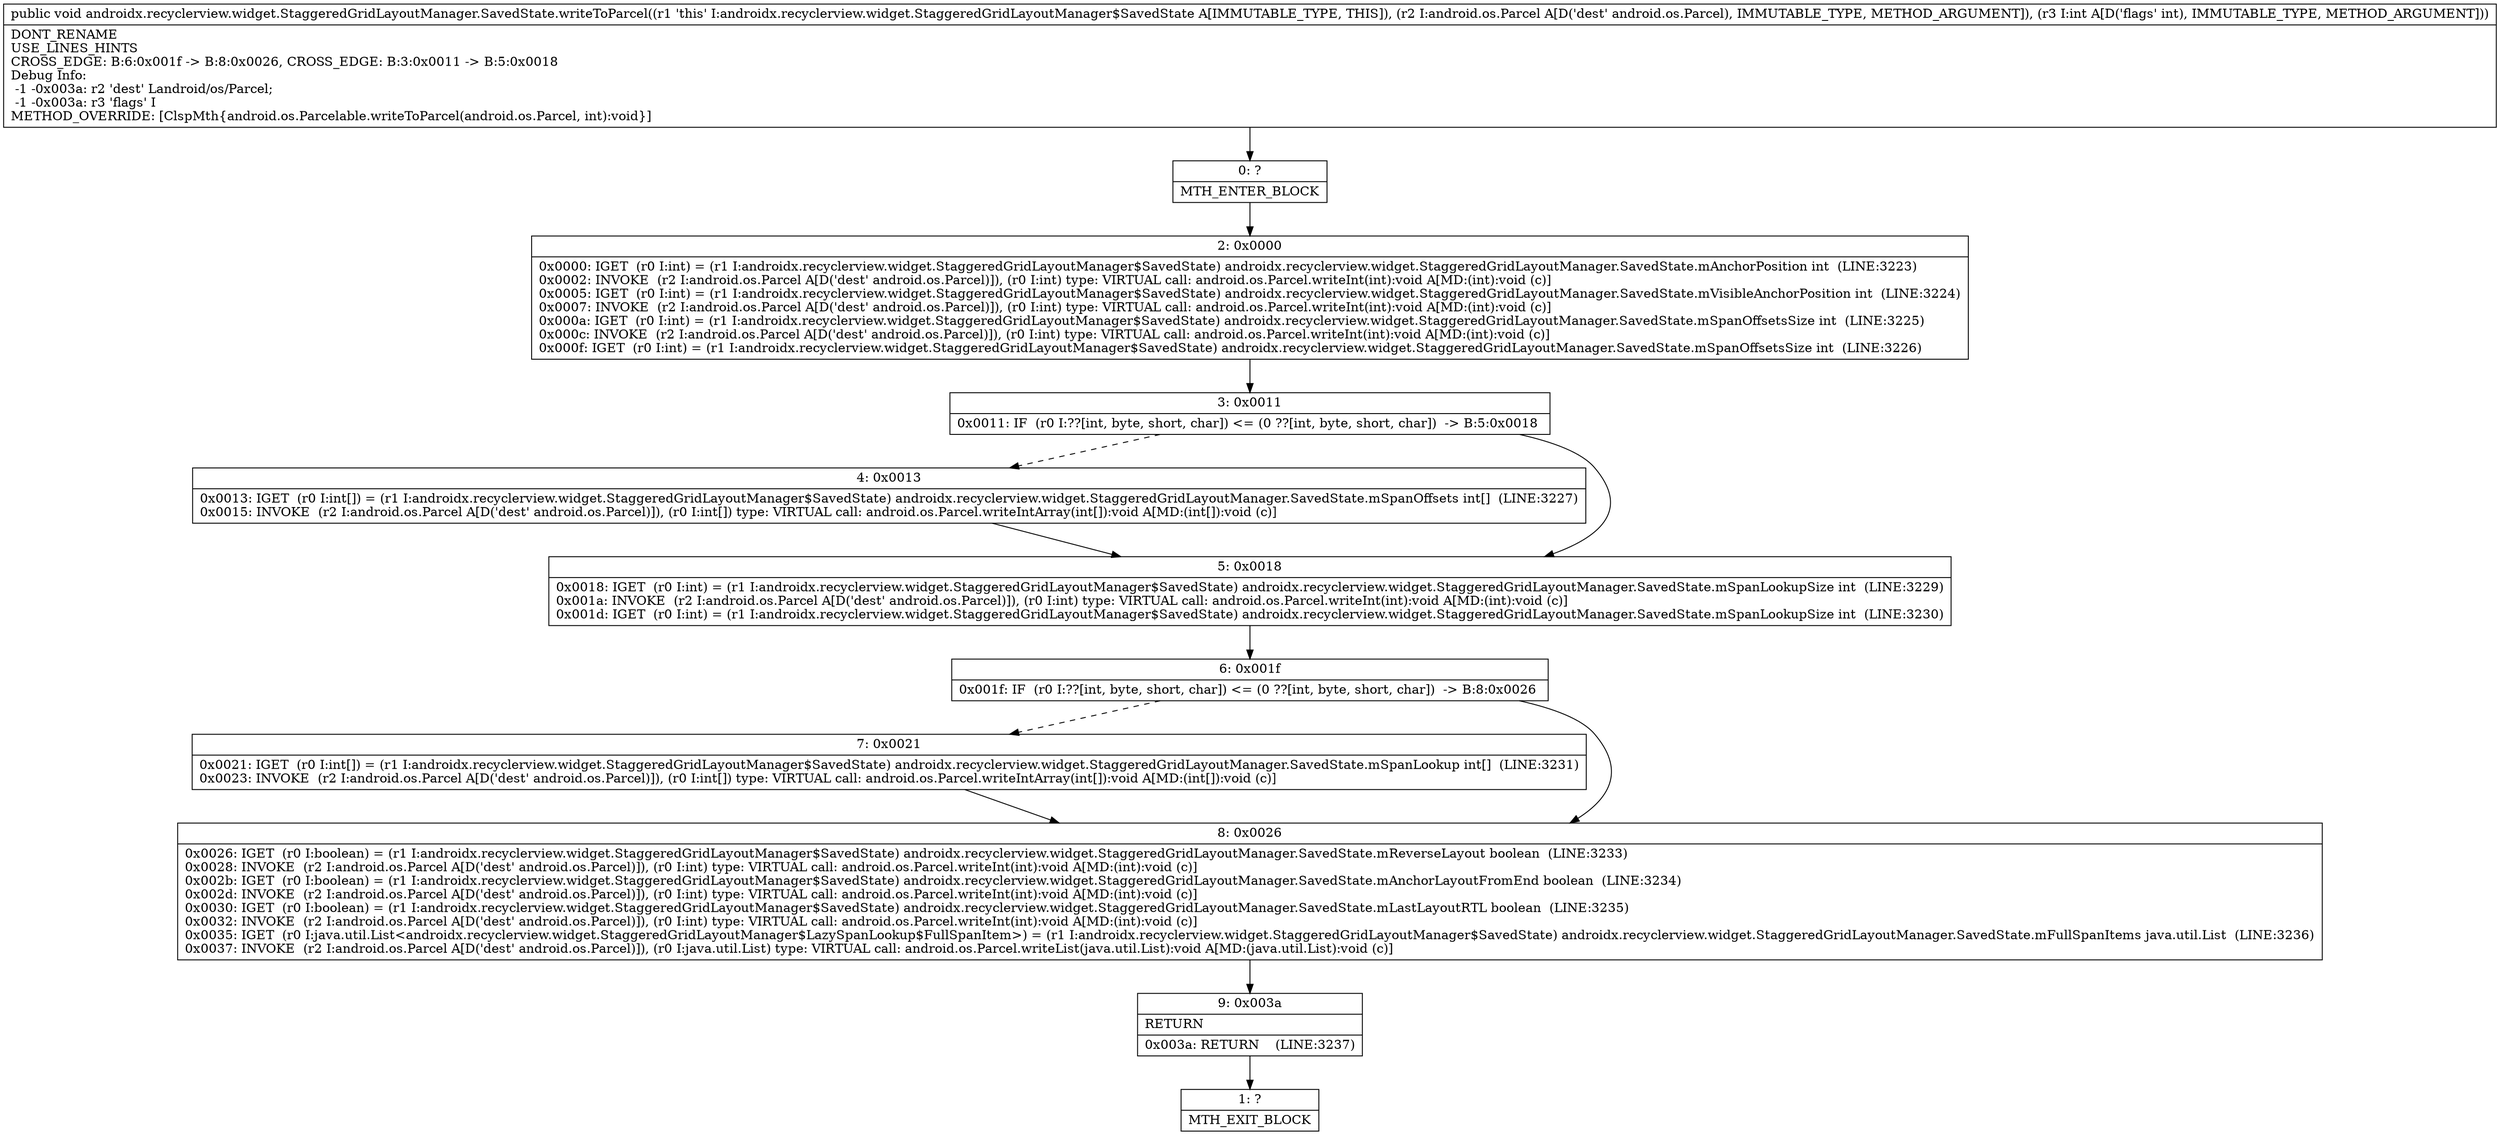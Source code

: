 digraph "CFG forandroidx.recyclerview.widget.StaggeredGridLayoutManager.SavedState.writeToParcel(Landroid\/os\/Parcel;I)V" {
Node_0 [shape=record,label="{0\:\ ?|MTH_ENTER_BLOCK\l}"];
Node_2 [shape=record,label="{2\:\ 0x0000|0x0000: IGET  (r0 I:int) = (r1 I:androidx.recyclerview.widget.StaggeredGridLayoutManager$SavedState) androidx.recyclerview.widget.StaggeredGridLayoutManager.SavedState.mAnchorPosition int  (LINE:3223)\l0x0002: INVOKE  (r2 I:android.os.Parcel A[D('dest' android.os.Parcel)]), (r0 I:int) type: VIRTUAL call: android.os.Parcel.writeInt(int):void A[MD:(int):void (c)]\l0x0005: IGET  (r0 I:int) = (r1 I:androidx.recyclerview.widget.StaggeredGridLayoutManager$SavedState) androidx.recyclerview.widget.StaggeredGridLayoutManager.SavedState.mVisibleAnchorPosition int  (LINE:3224)\l0x0007: INVOKE  (r2 I:android.os.Parcel A[D('dest' android.os.Parcel)]), (r0 I:int) type: VIRTUAL call: android.os.Parcel.writeInt(int):void A[MD:(int):void (c)]\l0x000a: IGET  (r0 I:int) = (r1 I:androidx.recyclerview.widget.StaggeredGridLayoutManager$SavedState) androidx.recyclerview.widget.StaggeredGridLayoutManager.SavedState.mSpanOffsetsSize int  (LINE:3225)\l0x000c: INVOKE  (r2 I:android.os.Parcel A[D('dest' android.os.Parcel)]), (r0 I:int) type: VIRTUAL call: android.os.Parcel.writeInt(int):void A[MD:(int):void (c)]\l0x000f: IGET  (r0 I:int) = (r1 I:androidx.recyclerview.widget.StaggeredGridLayoutManager$SavedState) androidx.recyclerview.widget.StaggeredGridLayoutManager.SavedState.mSpanOffsetsSize int  (LINE:3226)\l}"];
Node_3 [shape=record,label="{3\:\ 0x0011|0x0011: IF  (r0 I:??[int, byte, short, char]) \<= (0 ??[int, byte, short, char])  \-\> B:5:0x0018 \l}"];
Node_4 [shape=record,label="{4\:\ 0x0013|0x0013: IGET  (r0 I:int[]) = (r1 I:androidx.recyclerview.widget.StaggeredGridLayoutManager$SavedState) androidx.recyclerview.widget.StaggeredGridLayoutManager.SavedState.mSpanOffsets int[]  (LINE:3227)\l0x0015: INVOKE  (r2 I:android.os.Parcel A[D('dest' android.os.Parcel)]), (r0 I:int[]) type: VIRTUAL call: android.os.Parcel.writeIntArray(int[]):void A[MD:(int[]):void (c)]\l}"];
Node_5 [shape=record,label="{5\:\ 0x0018|0x0018: IGET  (r0 I:int) = (r1 I:androidx.recyclerview.widget.StaggeredGridLayoutManager$SavedState) androidx.recyclerview.widget.StaggeredGridLayoutManager.SavedState.mSpanLookupSize int  (LINE:3229)\l0x001a: INVOKE  (r2 I:android.os.Parcel A[D('dest' android.os.Parcel)]), (r0 I:int) type: VIRTUAL call: android.os.Parcel.writeInt(int):void A[MD:(int):void (c)]\l0x001d: IGET  (r0 I:int) = (r1 I:androidx.recyclerview.widget.StaggeredGridLayoutManager$SavedState) androidx.recyclerview.widget.StaggeredGridLayoutManager.SavedState.mSpanLookupSize int  (LINE:3230)\l}"];
Node_6 [shape=record,label="{6\:\ 0x001f|0x001f: IF  (r0 I:??[int, byte, short, char]) \<= (0 ??[int, byte, short, char])  \-\> B:8:0x0026 \l}"];
Node_7 [shape=record,label="{7\:\ 0x0021|0x0021: IGET  (r0 I:int[]) = (r1 I:androidx.recyclerview.widget.StaggeredGridLayoutManager$SavedState) androidx.recyclerview.widget.StaggeredGridLayoutManager.SavedState.mSpanLookup int[]  (LINE:3231)\l0x0023: INVOKE  (r2 I:android.os.Parcel A[D('dest' android.os.Parcel)]), (r0 I:int[]) type: VIRTUAL call: android.os.Parcel.writeIntArray(int[]):void A[MD:(int[]):void (c)]\l}"];
Node_8 [shape=record,label="{8\:\ 0x0026|0x0026: IGET  (r0 I:boolean) = (r1 I:androidx.recyclerview.widget.StaggeredGridLayoutManager$SavedState) androidx.recyclerview.widget.StaggeredGridLayoutManager.SavedState.mReverseLayout boolean  (LINE:3233)\l0x0028: INVOKE  (r2 I:android.os.Parcel A[D('dest' android.os.Parcel)]), (r0 I:int) type: VIRTUAL call: android.os.Parcel.writeInt(int):void A[MD:(int):void (c)]\l0x002b: IGET  (r0 I:boolean) = (r1 I:androidx.recyclerview.widget.StaggeredGridLayoutManager$SavedState) androidx.recyclerview.widget.StaggeredGridLayoutManager.SavedState.mAnchorLayoutFromEnd boolean  (LINE:3234)\l0x002d: INVOKE  (r2 I:android.os.Parcel A[D('dest' android.os.Parcel)]), (r0 I:int) type: VIRTUAL call: android.os.Parcel.writeInt(int):void A[MD:(int):void (c)]\l0x0030: IGET  (r0 I:boolean) = (r1 I:androidx.recyclerview.widget.StaggeredGridLayoutManager$SavedState) androidx.recyclerview.widget.StaggeredGridLayoutManager.SavedState.mLastLayoutRTL boolean  (LINE:3235)\l0x0032: INVOKE  (r2 I:android.os.Parcel A[D('dest' android.os.Parcel)]), (r0 I:int) type: VIRTUAL call: android.os.Parcel.writeInt(int):void A[MD:(int):void (c)]\l0x0035: IGET  (r0 I:java.util.List\<androidx.recyclerview.widget.StaggeredGridLayoutManager$LazySpanLookup$FullSpanItem\>) = (r1 I:androidx.recyclerview.widget.StaggeredGridLayoutManager$SavedState) androidx.recyclerview.widget.StaggeredGridLayoutManager.SavedState.mFullSpanItems java.util.List  (LINE:3236)\l0x0037: INVOKE  (r2 I:android.os.Parcel A[D('dest' android.os.Parcel)]), (r0 I:java.util.List) type: VIRTUAL call: android.os.Parcel.writeList(java.util.List):void A[MD:(java.util.List):void (c)]\l}"];
Node_9 [shape=record,label="{9\:\ 0x003a|RETURN\l|0x003a: RETURN    (LINE:3237)\l}"];
Node_1 [shape=record,label="{1\:\ ?|MTH_EXIT_BLOCK\l}"];
MethodNode[shape=record,label="{public void androidx.recyclerview.widget.StaggeredGridLayoutManager.SavedState.writeToParcel((r1 'this' I:androidx.recyclerview.widget.StaggeredGridLayoutManager$SavedState A[IMMUTABLE_TYPE, THIS]), (r2 I:android.os.Parcel A[D('dest' android.os.Parcel), IMMUTABLE_TYPE, METHOD_ARGUMENT]), (r3 I:int A[D('flags' int), IMMUTABLE_TYPE, METHOD_ARGUMENT]))  | DONT_RENAME\lUSE_LINES_HINTS\lCROSS_EDGE: B:6:0x001f \-\> B:8:0x0026, CROSS_EDGE: B:3:0x0011 \-\> B:5:0x0018\lDebug Info:\l  \-1 \-0x003a: r2 'dest' Landroid\/os\/Parcel;\l  \-1 \-0x003a: r3 'flags' I\lMETHOD_OVERRIDE: [ClspMth\{android.os.Parcelable.writeToParcel(android.os.Parcel, int):void\}]\l}"];
MethodNode -> Node_0;Node_0 -> Node_2;
Node_2 -> Node_3;
Node_3 -> Node_4[style=dashed];
Node_3 -> Node_5;
Node_4 -> Node_5;
Node_5 -> Node_6;
Node_6 -> Node_7[style=dashed];
Node_6 -> Node_8;
Node_7 -> Node_8;
Node_8 -> Node_9;
Node_9 -> Node_1;
}

